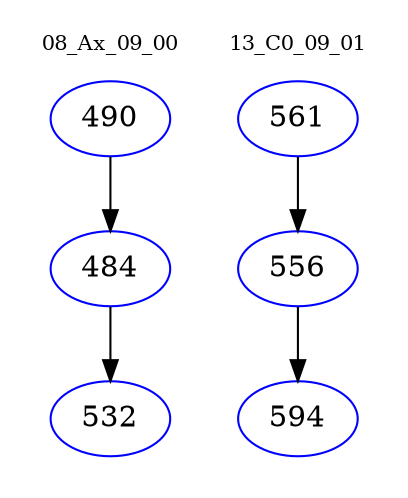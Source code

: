 digraph{
subgraph cluster_0 {
color = white
label = "08_Ax_09_00";
fontsize=10;
T0_490 [label="490", color="blue"]
T0_490 -> T0_484 [color="black"]
T0_484 [label="484", color="blue"]
T0_484 -> T0_532 [color="black"]
T0_532 [label="532", color="blue"]
}
subgraph cluster_1 {
color = white
label = "13_C0_09_01";
fontsize=10;
T1_561 [label="561", color="blue"]
T1_561 -> T1_556 [color="black"]
T1_556 [label="556", color="blue"]
T1_556 -> T1_594 [color="black"]
T1_594 [label="594", color="blue"]
}
}
